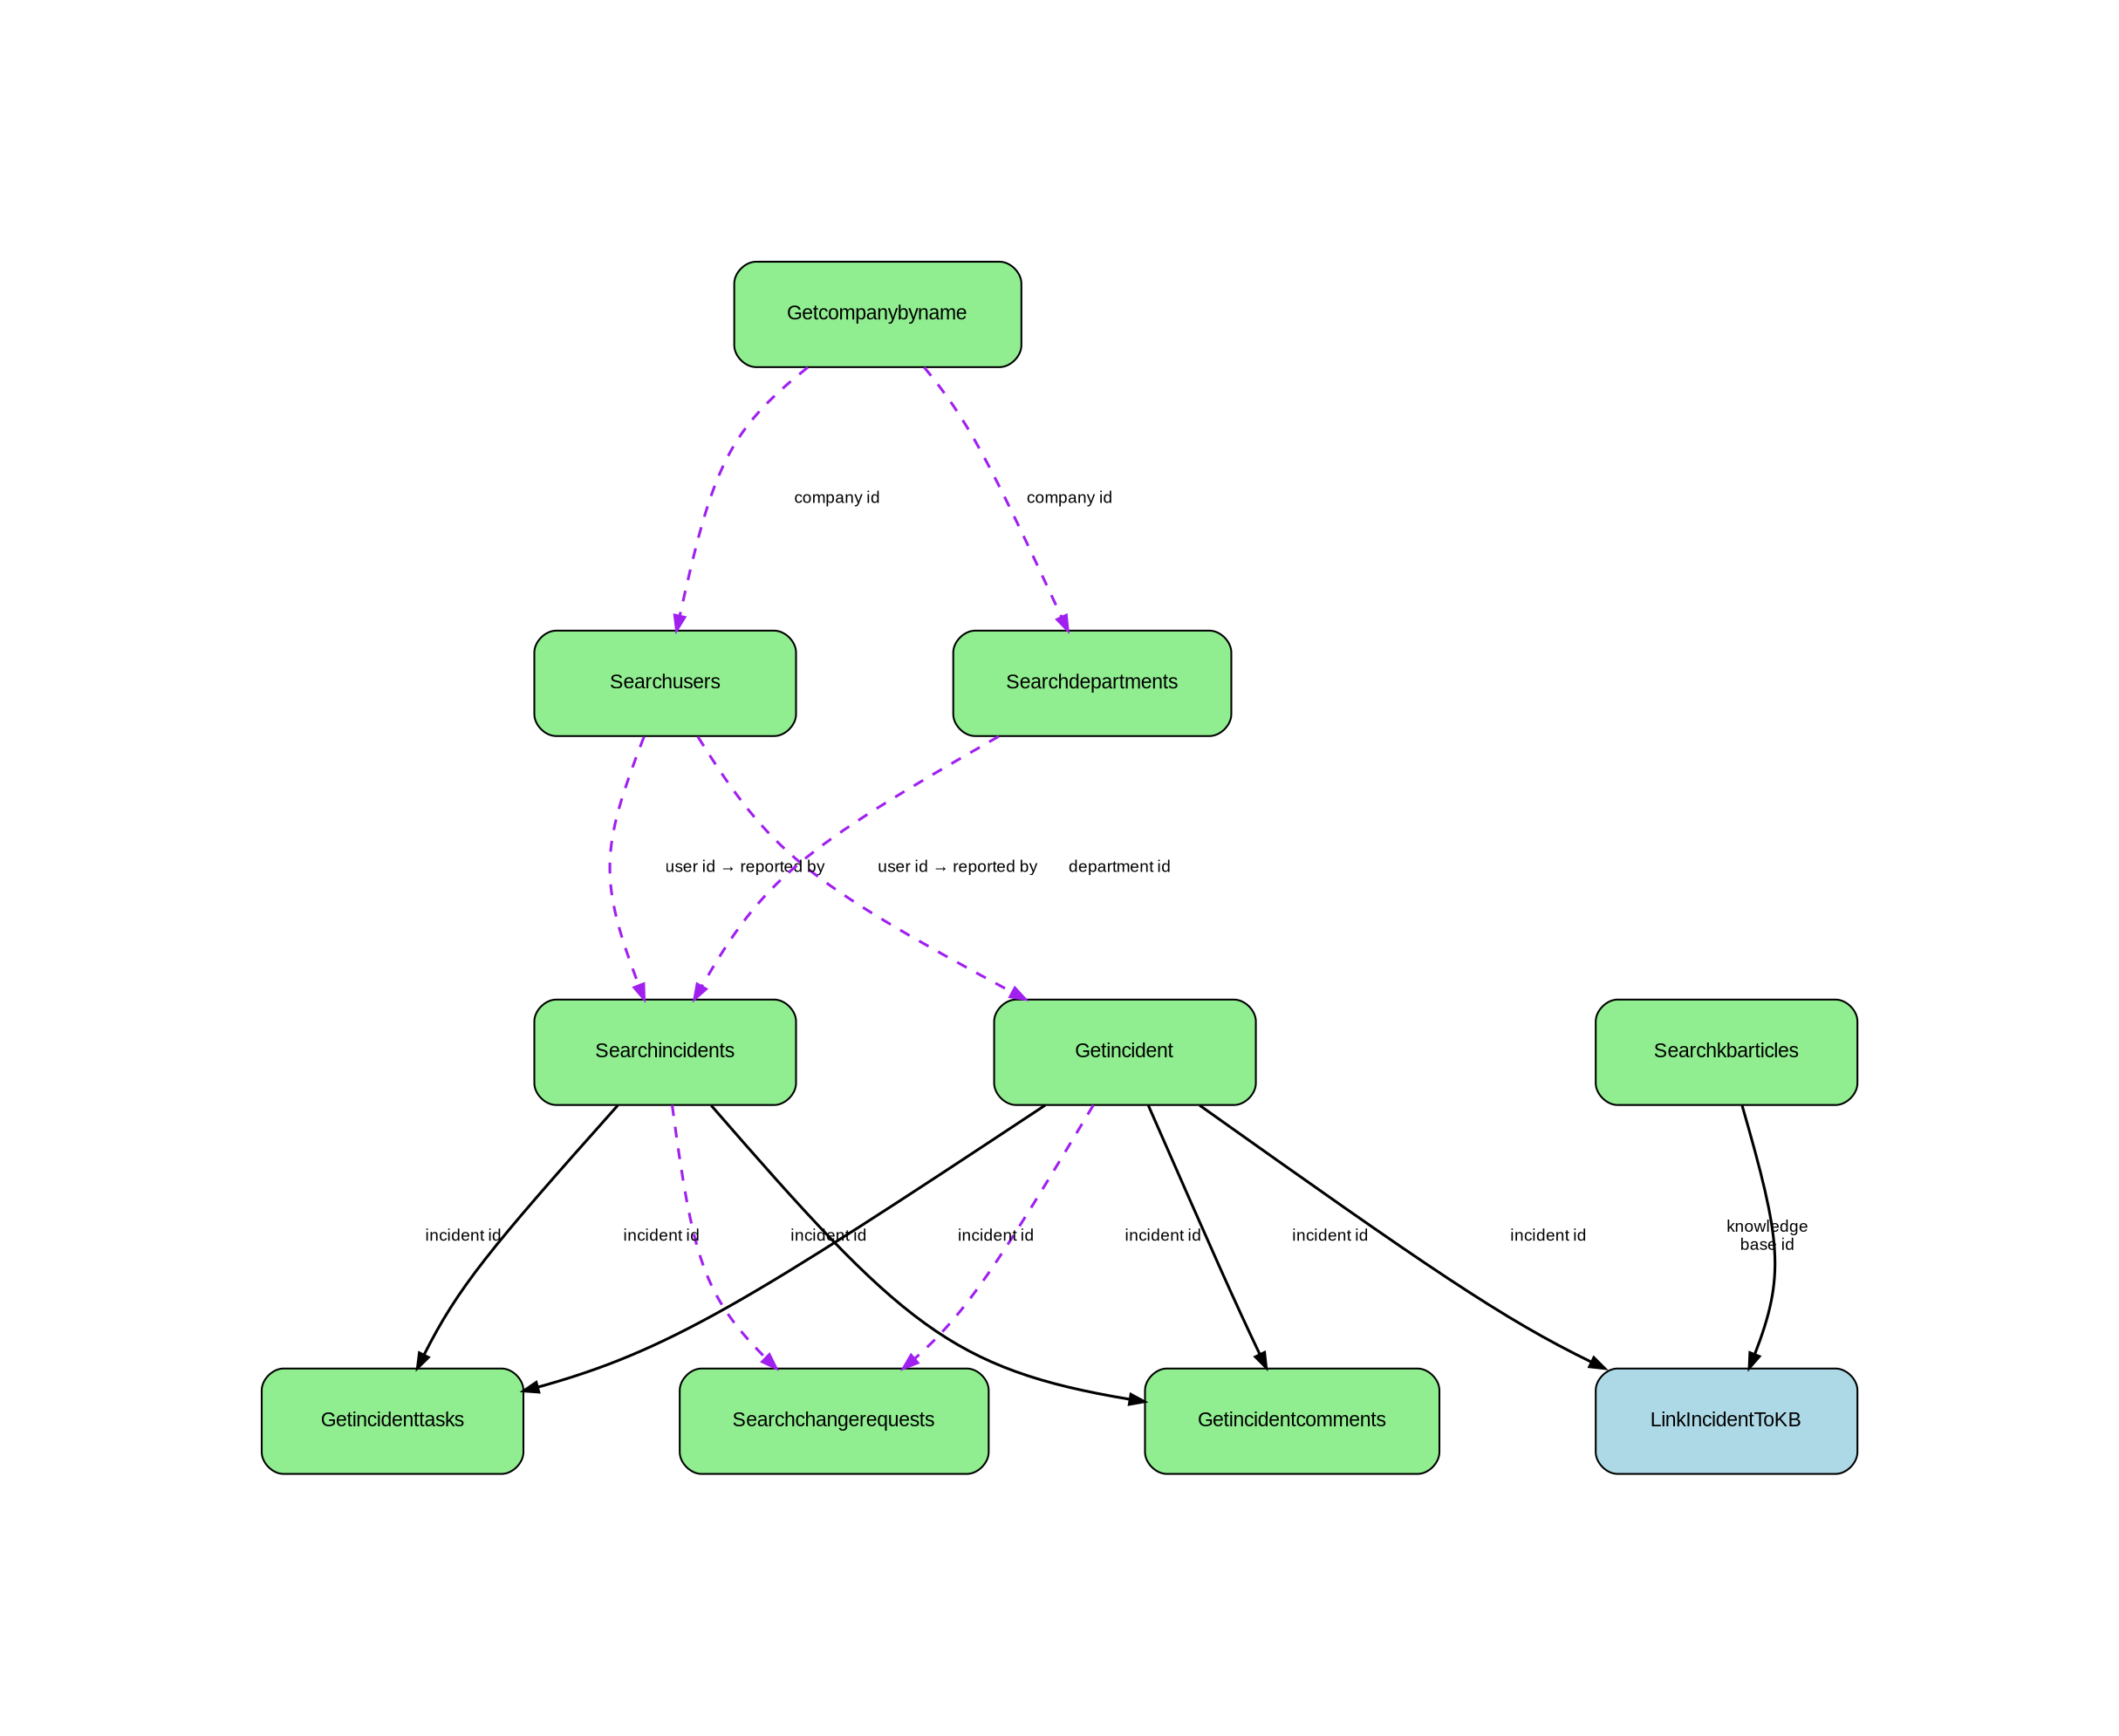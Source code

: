 // API Connections
digraph {
	rankdir=TB
	splines=curved
	nodesep=1.2
	ranksep=2.0
	bgcolor=white
	margin=1.0
	pad=1.0
	node [color=black fillcolor=lightblue fontname=Arial fontsize=11 height=0.8 margin="0.4,0.2" shape=box style="rounded,filled" width=2.0]
	edge [arrowsize=0.8 color=black fontname=Arial fontsize=9 labelangle=0 labeldistance=2.0 labelfloat=true]
	GetCompanyByName [label=Getcompanybyname fillcolor=lightgreen tooltip="Read API: GetCompanyByName"]
	SearchUsers [label=Searchusers fillcolor=lightgreen tooltip="Read API: SearchUsers"]
	SearchDepartments [label=Searchdepartments fillcolor=lightgreen tooltip="Read API: SearchDepartments"]
	GetIncident [label=Getincident fillcolor=lightgreen tooltip="Read API: GetIncident"]
	SearchIncidents [label=Searchincidents fillcolor=lightgreen tooltip="Read API: SearchIncidents"]
	GetIncidentComments [label=Getincidentcomments fillcolor=lightgreen tooltip="Read API: GetIncidentComments"]
	GetIncidentTasks [label=Getincidenttasks fillcolor=lightgreen tooltip="Read API: GetIncidentTasks"]
	SearchChangeRequests [label=Searchchangerequests fillcolor=lightgreen tooltip="Read API: SearchChangeRequests"]
	SearchKBArticles [label=Searchkbarticles fillcolor=lightgreen tooltip="Read API: SearchKBArticles"]
	GetCompanyByName -> SearchUsers [label="company id" color=purple penwidth=1.5 style=dashed tooltip="Implicit: company_id → company_id"]
	GetCompanyByName -> SearchDepartments [label="company id" color=purple penwidth=1.5 style=dashed tooltip="Implicit: company_id → company_id"]
	SearchUsers -> GetIncident [label="user id → reported by" color=purple penwidth=1.5 style=dashed tooltip="Implicit: user_id → reported_by"]
	SearchDepartments -> SearchIncidents [label="department id" color=purple penwidth=1.5 style=dashed tooltip="Implicit: department_id → department_id"]
	SearchUsers -> SearchIncidents [label="user id → reported by" color=purple penwidth=1.5 style=dashed tooltip="Implicit: user_id → reported_by"]
	SearchIncidents -> GetIncidentComments [label="incident id" color=black penwidth=1.5 style=solid tooltip="Explicit: incident_id → incident_id"]
	SearchIncidents -> GetIncidentTasks [label="incident id" color=black penwidth=1.5 style=solid tooltip="Explicit: incident_id → incident_id"]
	SearchIncidents -> SearchChangeRequests [label="incident id" color=purple penwidth=1.5 style=dashed tooltip="Implicit: incident_id → incident_id"]
	GetIncident -> GetIncidentComments [label="incident id" color=black penwidth=1.5 style=solid tooltip="Explicit: incident_id → incident_id"]
	GetIncident -> GetIncidentTasks [label="incident id" color=black penwidth=1.5 style=solid tooltip="Explicit: incident_id → incident_id"]
	GetIncident -> SearchChangeRequests [label="incident id" color=purple penwidth=1.5 style=dashed tooltip="Implicit: incident_id → incident_id"]
	SearchKBArticles -> LinkIncidentToKB [label="knowledge\nbase id" color=black penwidth=1.5 style=solid tooltip="Explicit: knowledge_base_id → knowledge_base_id"]
	GetIncident -> LinkIncidentToKB [label="incident id" color=black penwidth=1.5 style=solid tooltip="Explicit: incident_id → incident_id"]
}

